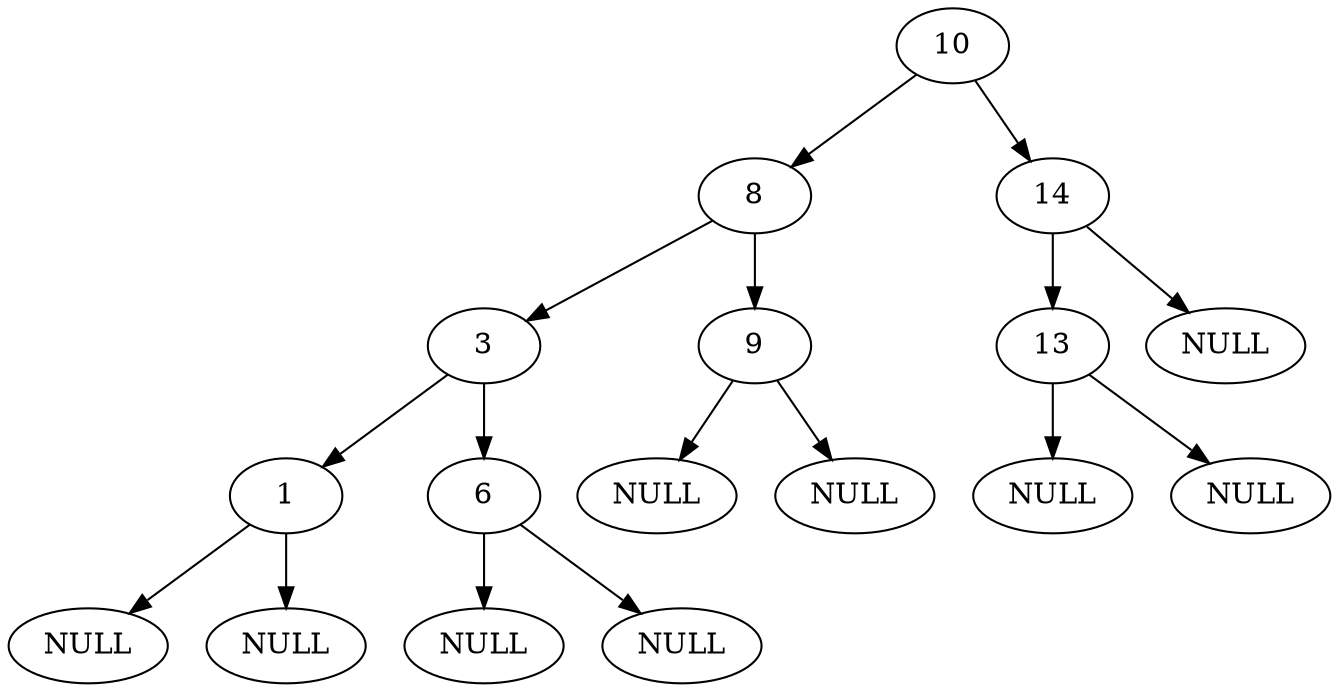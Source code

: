 digraph {
	10 -> 8;
	10 -> 14;
	14 -> 13;
	14 -> {NULL0[label="NULL"]};
	13 -> {NULL1[label="NULL"]};
	13 -> {NULL2[label="NULL"]};
	8 -> 3;
	8 -> 9;
	9 -> {NULL3[label="NULL"]};
	9 -> {NULL4[label="NULL"]};
	3 -> 1;
	3 -> 6;
	6 -> {NULL5[label="NULL"]};
	6 -> {NULL6[label="NULL"]};
	1 -> {NULL7[label="NULL"]};
	1 -> {NULL8[label="NULL"]};
}

